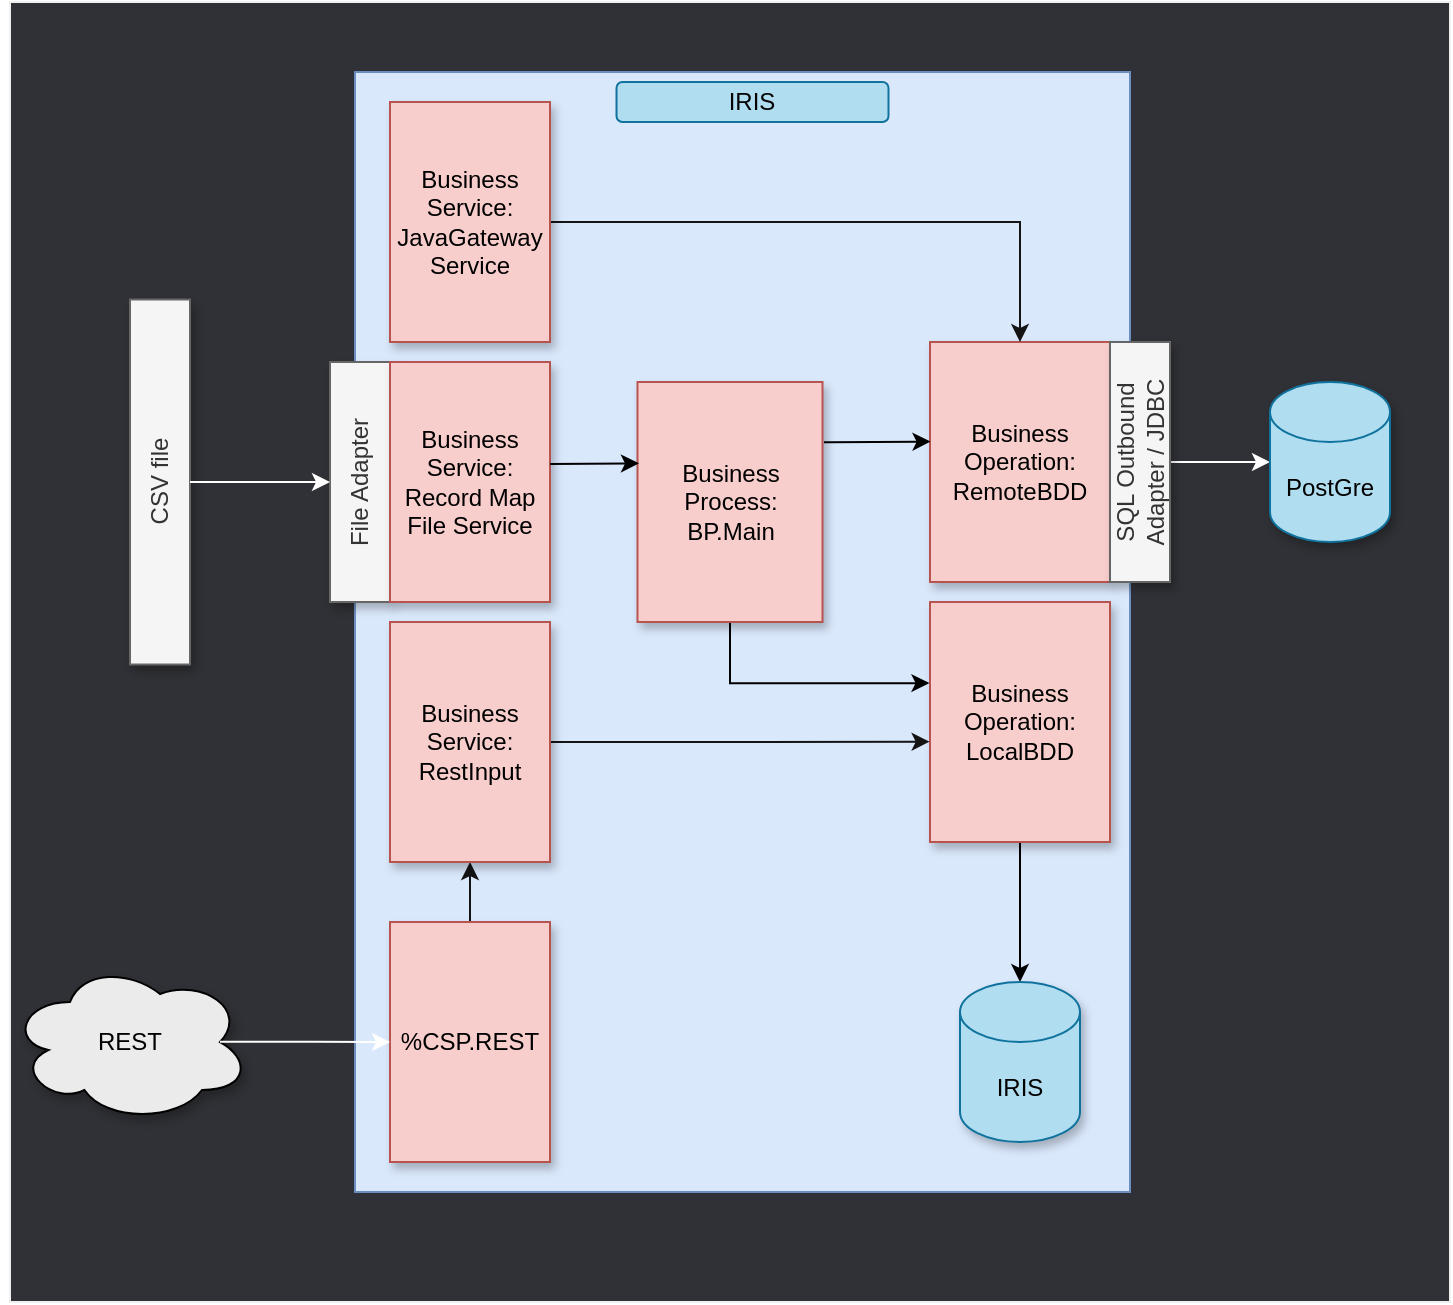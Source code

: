 <mxfile>
    <diagram id="zJOl87O2BwiRSLxjaxJK" name="Page-1">
        <mxGraphModel dx="1022" dy="1699" grid="1" gridSize="10" guides="1" tooltips="1" connect="1" arrows="1" fold="1" page="1" pageScale="1" pageWidth="827" pageHeight="1169" math="0" shadow="0">
            <root>
                <mxCell id="0"/>
                <mxCell id="1" parent="0"/>
                <mxCell id="NyS-6g9fIlrOh9EEt9hE-55" value="" style="rounded=0;whiteSpace=wrap;html=1;shadow=0;glass=0;sketch=0;align=center;verticalAlign=middle;fillColor=#303136;strokeColor=#F0F0F0;" parent="1" vertex="1">
                    <mxGeometry x="70" y="-10" width="720" height="650" as="geometry"/>
                </mxCell>
                <mxCell id="NyS-6g9fIlrOh9EEt9hE-1" value="" style="rounded=0;whiteSpace=wrap;html=1;horizontal=1;verticalAlign=top;strokeColor=#6c8ebf;glass=0;shadow=0;sketch=0;fillColor=#dae8fc;" parent="1" vertex="1">
                    <mxGeometry x="242.5" y="25" width="387.5" height="560" as="geometry"/>
                </mxCell>
                <mxCell id="NyS-6g9fIlrOh9EEt9hE-53" style="edgeStyle=orthogonalEdgeStyle;rounded=1;sketch=0;orthogonalLoop=1;jettySize=auto;html=1;exitX=0.5;exitY=1;exitDx=0;exitDy=0;shadow=0;startArrow=none;startFill=0;strokeColor=#000000;entryX=0.5;entryY=0;entryDx=0;entryDy=0;entryPerimeter=0;" parent="1" source="NyS-6g9fIlrOh9EEt9hE-8" target="NyS-6g9fIlrOh9EEt9hE-50" edge="1">
                    <mxGeometry relative="1" as="geometry"/>
                </mxCell>
                <mxCell id="NyS-6g9fIlrOh9EEt9hE-8" value="&lt;font color=&quot;#000000&quot;&gt;Business Operation:&lt;br&gt;LocalBDD&lt;/font&gt;" style="rounded=0;whiteSpace=wrap;html=1;verticalAlign=middle;fillColor=#f8cecc;strokeColor=#b85450;shadow=1;" parent="1" vertex="1">
                    <mxGeometry x="530" y="290" width="90" height="120" as="geometry"/>
                </mxCell>
                <mxCell id="NyS-6g9fIlrOh9EEt9hE-10" value="File Adapter" style="rounded=0;whiteSpace=wrap;html=1;verticalAlign=middle;horizontal=0;fillColor=#f5f5f5;strokeColor=#666666;fontColor=#333333;shadow=1;" parent="1" vertex="1">
                    <mxGeometry x="230" y="170" width="30" height="120" as="geometry"/>
                </mxCell>
                <mxCell id="NyS-6g9fIlrOh9EEt9hE-20" value="" style="endArrow=classic;startArrow=none;html=1;exitX=1;exitY=0.5;exitDx=0;exitDy=0;entryX=0;entryY=0.5;entryDx=0;entryDy=0;strokeColor=#FFFFFF;entryPerimeter=0;startFill=0;" parent="1" target="10" edge="1">
                    <mxGeometry width="50" height="50" relative="1" as="geometry">
                        <mxPoint x="650" y="220" as="sourcePoint"/>
                        <mxPoint x="720" y="220" as="targetPoint"/>
                    </mxGeometry>
                </mxCell>
                <mxCell id="NyS-6g9fIlrOh9EEt9hE-40" style="edgeStyle=orthogonalEdgeStyle;rounded=0;sketch=0;orthogonalLoop=1;jettySize=auto;html=1;exitX=0.5;exitY=1;exitDx=0;exitDy=0;entryX=-0.003;entryY=0.338;entryDx=0;entryDy=0;entryPerimeter=0;shadow=0;startArrow=none;startFill=0;strokeColor=#000000;" parent="1" source="NyS-6g9fIlrOh9EEt9hE-33" target="NyS-6g9fIlrOh9EEt9hE-8" edge="1">
                    <mxGeometry relative="1" as="geometry"/>
                </mxCell>
                <mxCell id="NyS-6g9fIlrOh9EEt9hE-34" value="&lt;font color=&quot;#000000&quot;&gt;Business Service:&lt;br&gt;Record Map File Service&lt;/font&gt;" style="rounded=0;html=1;verticalAlign=middle;fillColor=#f8cecc;strokeColor=#b85450;shadow=1;whiteSpace=wrap;" parent="1" vertex="1">
                    <mxGeometry x="260" y="170" width="80" height="120" as="geometry"/>
                </mxCell>
                <mxCell id="NyS-6g9fIlrOh9EEt9hE-35" value="CSV file" style="rounded=0;whiteSpace=wrap;html=1;verticalAlign=middle;horizontal=0;fillColor=#f5f5f5;strokeColor=#666666;fontColor=#333333;shadow=1;" parent="1" vertex="1">
                    <mxGeometry x="130" y="138.75" width="30" height="182.5" as="geometry"/>
                </mxCell>
                <mxCell id="NyS-6g9fIlrOh9EEt9hE-36" value="" style="endArrow=classic;startArrow=none;html=1;exitX=1;exitY=0.5;exitDx=0;exitDy=0;entryX=0;entryY=0.5;entryDx=0;entryDy=0;strokeColor=#FFFFFF;startFill=0;" parent="1" edge="1">
                    <mxGeometry width="50" height="50" relative="1" as="geometry">
                        <mxPoint x="160" y="230" as="sourcePoint"/>
                        <mxPoint x="230" y="230" as="targetPoint"/>
                    </mxGeometry>
                </mxCell>
                <mxCell id="NyS-6g9fIlrOh9EEt9hE-39" value="&lt;font color=&quot;#050505&quot;&gt;IRIS&lt;/font&gt;" style="rounded=1;whiteSpace=wrap;html=1;shadow=0;glass=0;sketch=0;align=center;verticalAlign=middle;gradientDirection=north;fillColor=#b1ddf0;strokeColor=#10739e;" parent="1" vertex="1">
                    <mxGeometry x="373.25" y="30" width="136" height="20" as="geometry"/>
                </mxCell>
                <mxCell id="16" style="edgeStyle=orthogonalEdgeStyle;rounded=0;orthogonalLoop=1;jettySize=auto;html=1;exitX=0.5;exitY=0;exitDx=0;exitDy=0;entryX=0.5;entryY=1;entryDx=0;entryDy=0;startArrow=none;startFill=0;strokeColor=#141414;" parent="1" source="NyS-6g9fIlrOh9EEt9hE-46" target="14" edge="1">
                    <mxGeometry relative="1" as="geometry"/>
                </mxCell>
                <mxCell id="NyS-6g9fIlrOh9EEt9hE-46" value="&lt;font color=&quot;#000000&quot;&gt;%CSP.REST&lt;/font&gt;" style="rounded=0;whiteSpace=wrap;html=1;verticalAlign=middle;fillColor=#f8cecc;strokeColor=#b85450;shadow=1;" parent="1" vertex="1">
                    <mxGeometry x="260" y="450" width="80" height="120" as="geometry"/>
                </mxCell>
                <mxCell id="NyS-6g9fIlrOh9EEt9hE-47" value="&lt;font color=&quot;#000000&quot;&gt;REST&lt;/font&gt;" style="ellipse;shape=cloud;whiteSpace=wrap;html=1;rounded=0;shadow=1;glass=0;sketch=0;gradientColor=none;align=center;verticalAlign=middle;fillColor=#EBEBEB;" parent="1" vertex="1">
                    <mxGeometry x="70" y="470" width="120" height="80" as="geometry"/>
                </mxCell>
                <mxCell id="NyS-6g9fIlrOh9EEt9hE-50" value="&lt;div&gt;&lt;font color=&quot;#000000&quot;&gt;IRIS&lt;/font&gt;&lt;/div&gt;" style="shape=cylinder3;whiteSpace=wrap;html=1;boundedLbl=1;backgroundOutline=1;size=15;rounded=0;shadow=1;glass=0;sketch=0;fillColor=#b1ddf0;align=center;verticalAlign=middle;strokeColor=#10739e;" parent="1" vertex="1">
                    <mxGeometry x="545" y="480" width="60" height="80" as="geometry"/>
                </mxCell>
                <mxCell id="3" value="" style="edgeStyle=orthogonalEdgeStyle;rounded=1;sketch=0;orthogonalLoop=1;jettySize=auto;html=1;shadow=0;startArrow=none;startFill=0;exitX=0.875;exitY=0.5;exitDx=0;exitDy=0;exitPerimeter=0;strokeColor=#FFFFFF;entryX=0;entryY=0.5;entryDx=0;entryDy=0;" parent="1" target="NyS-6g9fIlrOh9EEt9hE-46" edge="1">
                    <mxGeometry relative="1" as="geometry">
                        <mxPoint x="175" y="509.92" as="sourcePoint"/>
                        <mxPoint x="250" y="510" as="targetPoint"/>
                        <Array as="points">
                            <mxPoint x="213" y="510"/>
                        </Array>
                    </mxGeometry>
                </mxCell>
                <mxCell id="NyS-6g9fIlrOh9EEt9hE-33" value="&lt;font color=&quot;#000000&quot;&gt;Business Process:&lt;br&gt;BP.Main&lt;br&gt;&lt;/font&gt;" style="rounded=0;whiteSpace=wrap;html=1;verticalAlign=middle;fillColor=#f8cecc;strokeColor=#b85450;shadow=1;" parent="1" vertex="1">
                    <mxGeometry x="383.75" y="180" width="92.5" height="120" as="geometry"/>
                </mxCell>
                <mxCell id="7" style="edgeStyle=orthogonalEdgeStyle;rounded=0;sketch=0;orthogonalLoop=1;jettySize=auto;html=1;entryX=0.008;entryY=0.339;entryDx=0;entryDy=0;entryPerimeter=0;shadow=0;startArrow=none;startFill=0;strokeColor=#000000;" parent="1" target="NyS-6g9fIlrOh9EEt9hE-33" edge="1">
                    <mxGeometry relative="1" as="geometry">
                        <mxPoint x="340" y="221" as="sourcePoint"/>
                        <mxPoint x="490.72" y="200.68" as="targetPoint"/>
                        <Array as="points">
                            <mxPoint x="340" y="221"/>
                        </Array>
                    </mxGeometry>
                </mxCell>
                <mxCell id="8" value="&lt;font color=&quot;#000000&quot;&gt;Business Operation: RemoteBDD&lt;/font&gt;" style="rounded=0;whiteSpace=wrap;html=1;verticalAlign=middle;fillColor=#f8cecc;strokeColor=#b85450;shadow=1;" parent="1" vertex="1">
                    <mxGeometry x="530" y="160" width="90" height="120" as="geometry"/>
                </mxCell>
                <mxCell id="9" style="edgeStyle=orthogonalEdgeStyle;rounded=0;sketch=0;orthogonalLoop=1;jettySize=auto;html=1;shadow=0;startArrow=none;startFill=0;strokeColor=#000000;entryX=0.003;entryY=0.415;entryDx=0;entryDy=0;entryPerimeter=0;exitX=1.008;exitY=0.251;exitDx=0;exitDy=0;exitPerimeter=0;" parent="1" source="NyS-6g9fIlrOh9EEt9hE-33" target="8" edge="1">
                    <mxGeometry relative="1" as="geometry">
                        <mxPoint x="490" y="210" as="sourcePoint"/>
                        <mxPoint x="520" y="190" as="targetPoint"/>
                        <Array as="points">
                            <mxPoint x="480" y="210"/>
                        </Array>
                    </mxGeometry>
                </mxCell>
                <mxCell id="10" value="&lt;div&gt;&lt;font color=&quot;#000000&quot;&gt;PostGre&lt;/font&gt;&lt;/div&gt;" style="shape=cylinder3;whiteSpace=wrap;html=1;boundedLbl=1;backgroundOutline=1;size=15;rounded=0;shadow=1;glass=0;sketch=0;fillColor=#b1ddf0;align=center;verticalAlign=middle;strokeColor=#10739e;" parent="1" vertex="1">
                    <mxGeometry x="700" y="180" width="60" height="80" as="geometry"/>
                </mxCell>
                <mxCell id="13" style="edgeStyle=orthogonalEdgeStyle;rounded=0;orthogonalLoop=1;jettySize=auto;html=1;exitX=1;exitY=0.5;exitDx=0;exitDy=0;entryX=0.5;entryY=0;entryDx=0;entryDy=0;startArrow=none;startFill=0;strokeColor=#141414;" parent="1" source="11" target="8" edge="1">
                    <mxGeometry relative="1" as="geometry"/>
                </mxCell>
                <mxCell id="11" value="&lt;font color=&quot;#000000&quot;&gt;Business Service:&lt;br&gt;JavaGateway Service&lt;/font&gt;" style="rounded=0;html=1;verticalAlign=middle;fillColor=#f8cecc;strokeColor=#b85450;shadow=1;whiteSpace=wrap;" parent="1" vertex="1">
                    <mxGeometry x="260" y="40" width="80" height="120" as="geometry"/>
                </mxCell>
                <mxCell id="NyS-6g9fIlrOh9EEt9hE-11" value="SQL Outbound Adapter / JDBC" style="rounded=0;whiteSpace=wrap;html=1;verticalAlign=middle;horizontal=0;align=center;fillColor=#f5f5f5;strokeColor=#666666;fontColor=#333333;shadow=1;" parent="1" vertex="1">
                    <mxGeometry x="620" y="160" width="30" height="120" as="geometry"/>
                </mxCell>
                <mxCell id="15" style="edgeStyle=orthogonalEdgeStyle;rounded=0;orthogonalLoop=1;jettySize=auto;html=1;exitX=1;exitY=0.5;exitDx=0;exitDy=0;entryX=-0.002;entryY=0.582;entryDx=0;entryDy=0;entryPerimeter=0;startArrow=none;startFill=0;strokeColor=#141414;" parent="1" source="14" target="NyS-6g9fIlrOh9EEt9hE-8" edge="1">
                    <mxGeometry relative="1" as="geometry"/>
                </mxCell>
                <mxCell id="14" value="&lt;font color=&quot;#000000&quot;&gt;Business Service:&lt;br&gt;RestInput&lt;br&gt;&lt;/font&gt;" style="rounded=0;html=1;verticalAlign=middle;fillColor=#f8cecc;strokeColor=#b85450;shadow=1;whiteSpace=wrap;" parent="1" vertex="1">
                    <mxGeometry x="260" y="300" width="80" height="120" as="geometry"/>
                </mxCell>
            </root>
        </mxGraphModel>
    </diagram>
</mxfile>
